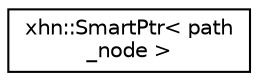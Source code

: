 digraph "Graphical Class Hierarchy"
{
  edge [fontname="Helvetica",fontsize="10",labelfontname="Helvetica",labelfontsize="10"];
  node [fontname="Helvetica",fontsize="10",shape=record];
  rankdir="LR";
  Node1 [label="xhn::SmartPtr\< path\l_node \>",height=0.2,width=0.4,color="black", fillcolor="white", style="filled",URL="$classxhn_1_1_smart_ptr.html"];
}
